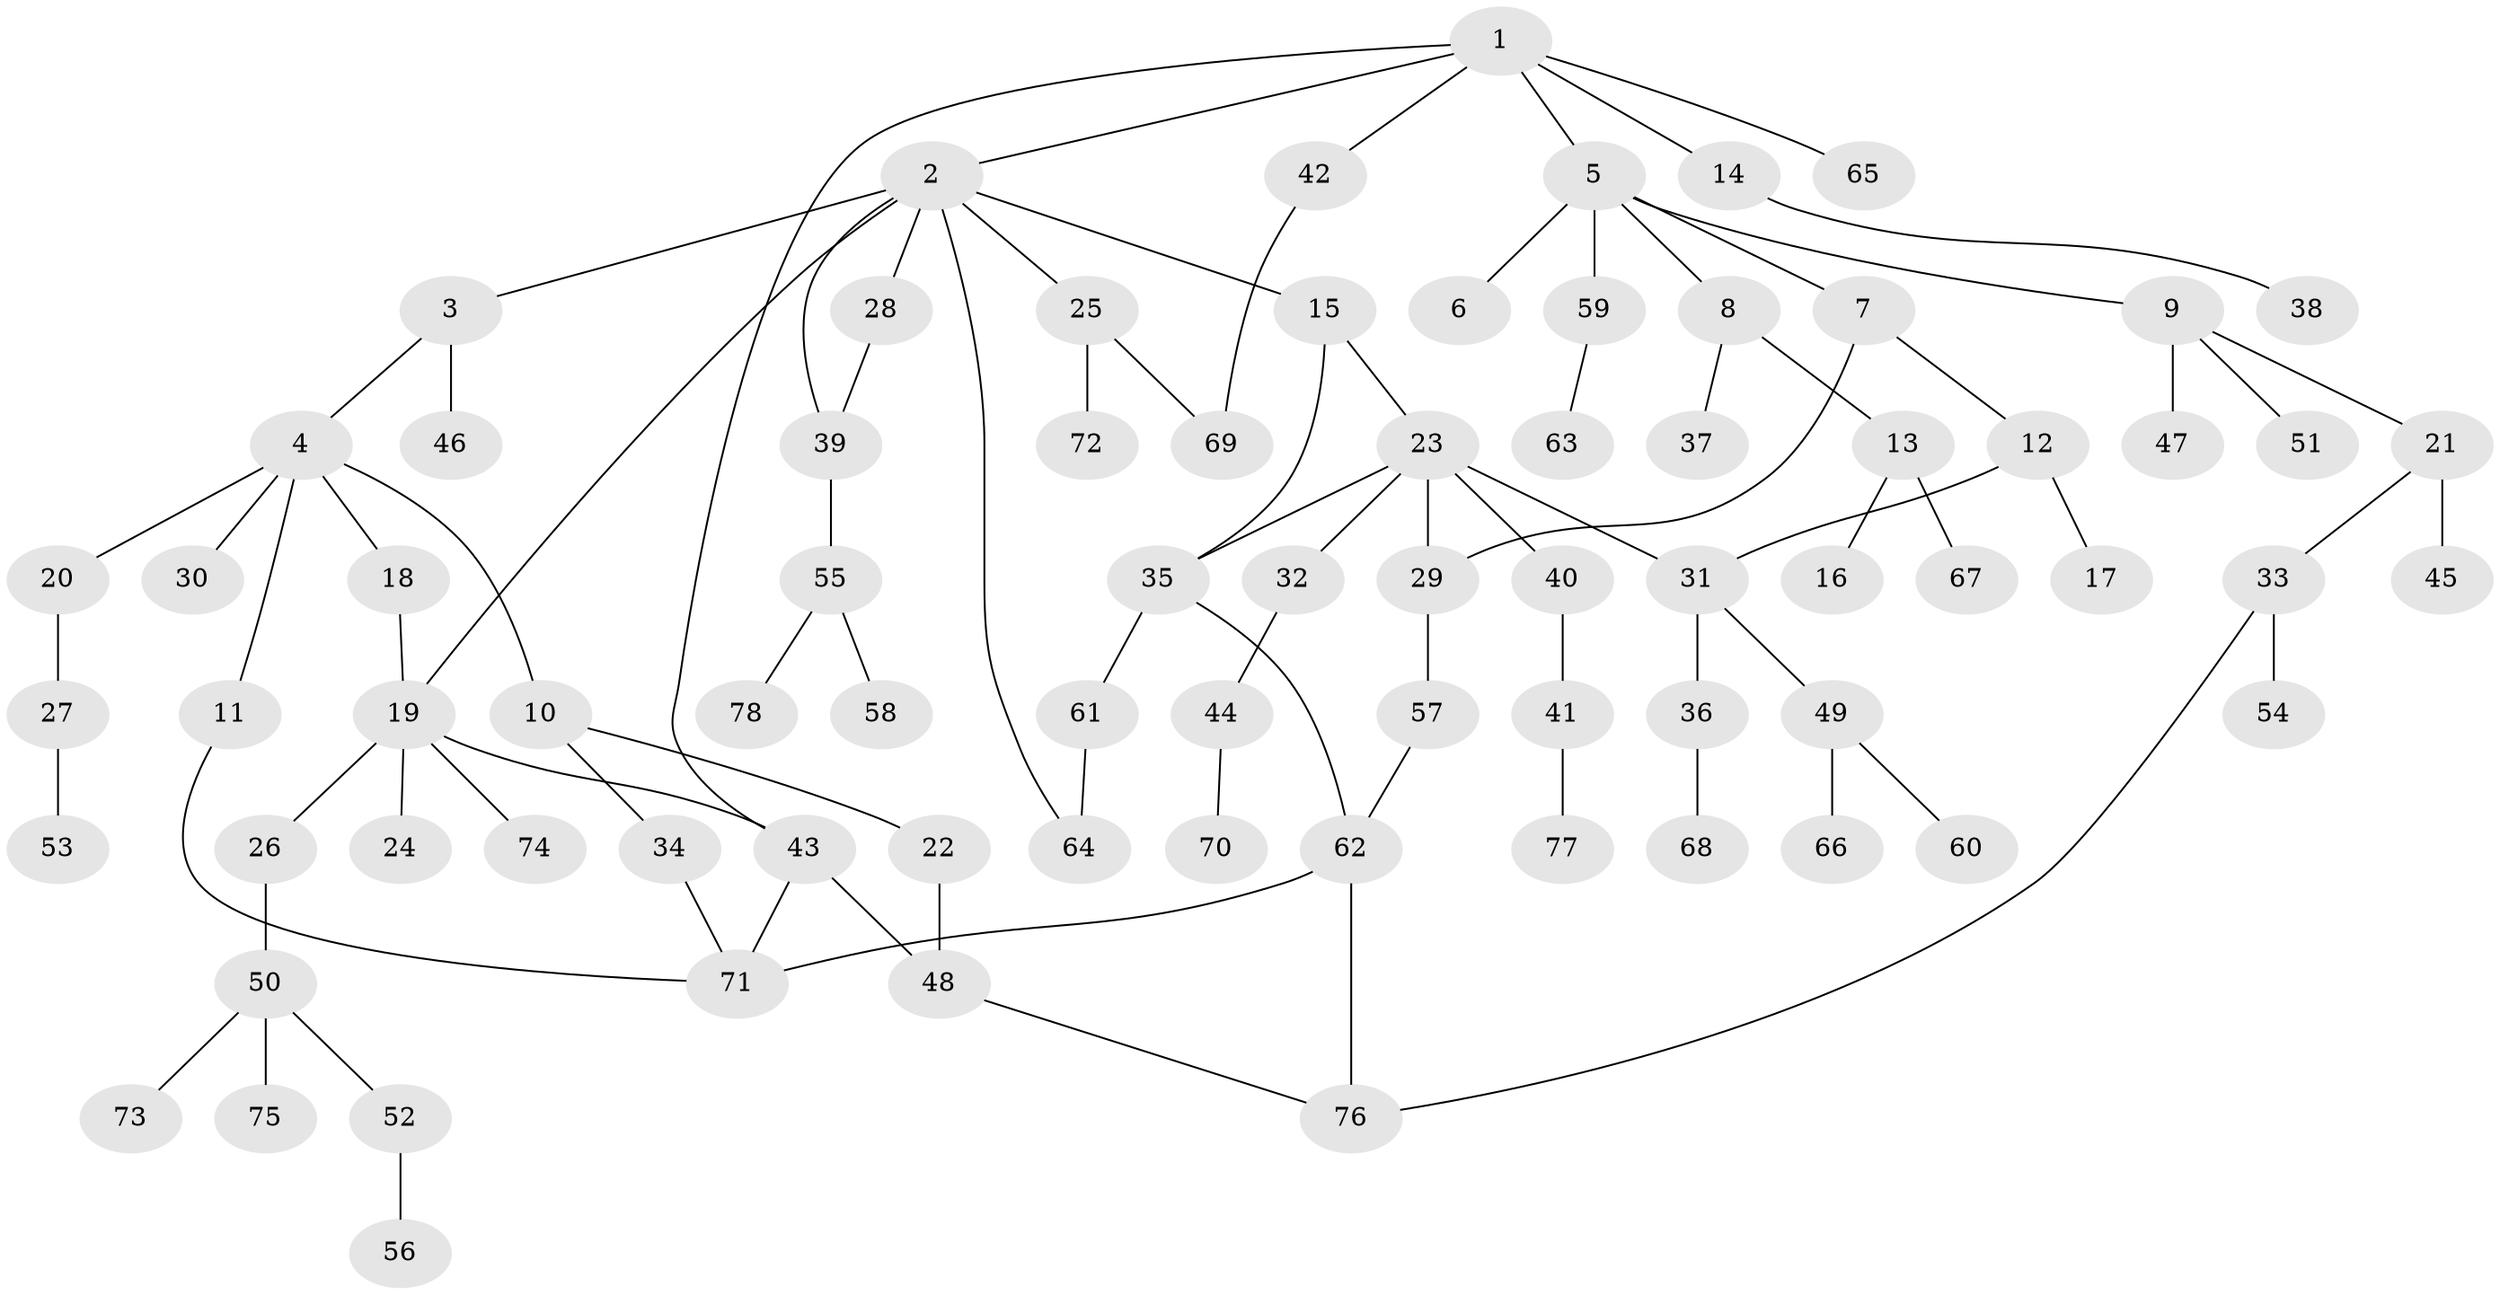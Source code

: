 // Generated by graph-tools (version 1.1) at 2025/01/03/09/25 03:01:11]
// undirected, 78 vertices, 92 edges
graph export_dot {
graph [start="1"]
  node [color=gray90,style=filled];
  1;
  2;
  3;
  4;
  5;
  6;
  7;
  8;
  9;
  10;
  11;
  12;
  13;
  14;
  15;
  16;
  17;
  18;
  19;
  20;
  21;
  22;
  23;
  24;
  25;
  26;
  27;
  28;
  29;
  30;
  31;
  32;
  33;
  34;
  35;
  36;
  37;
  38;
  39;
  40;
  41;
  42;
  43;
  44;
  45;
  46;
  47;
  48;
  49;
  50;
  51;
  52;
  53;
  54;
  55;
  56;
  57;
  58;
  59;
  60;
  61;
  62;
  63;
  64;
  65;
  66;
  67;
  68;
  69;
  70;
  71;
  72;
  73;
  74;
  75;
  76;
  77;
  78;
  1 -- 2;
  1 -- 5;
  1 -- 14;
  1 -- 42;
  1 -- 43;
  1 -- 65;
  2 -- 3;
  2 -- 15;
  2 -- 19;
  2 -- 25;
  2 -- 28;
  2 -- 39;
  2 -- 64;
  3 -- 4;
  3 -- 46;
  4 -- 10;
  4 -- 11;
  4 -- 18;
  4 -- 20;
  4 -- 30;
  5 -- 6;
  5 -- 7;
  5 -- 8;
  5 -- 9;
  5 -- 59;
  7 -- 12;
  7 -- 29;
  8 -- 13;
  8 -- 37;
  9 -- 21;
  9 -- 47;
  9 -- 51;
  10 -- 22;
  10 -- 34;
  11 -- 71;
  12 -- 17;
  12 -- 31;
  13 -- 16;
  13 -- 67;
  14 -- 38;
  15 -- 23;
  15 -- 35;
  18 -- 19;
  19 -- 24;
  19 -- 26;
  19 -- 74;
  19 -- 43;
  20 -- 27;
  21 -- 33;
  21 -- 45;
  22 -- 48;
  23 -- 32;
  23 -- 35;
  23 -- 40;
  23 -- 29;
  23 -- 31;
  25 -- 72;
  25 -- 69;
  26 -- 50;
  27 -- 53;
  28 -- 39;
  29 -- 57;
  31 -- 36;
  31 -- 49;
  32 -- 44;
  33 -- 54;
  33 -- 76;
  34 -- 71;
  35 -- 61;
  35 -- 62;
  36 -- 68;
  39 -- 55;
  40 -- 41;
  41 -- 77;
  42 -- 69;
  43 -- 48;
  43 -- 71;
  44 -- 70;
  48 -- 76;
  49 -- 60;
  49 -- 66;
  50 -- 52;
  50 -- 73;
  50 -- 75;
  52 -- 56;
  55 -- 58;
  55 -- 78;
  57 -- 62;
  59 -- 63;
  61 -- 64;
  62 -- 76;
  62 -- 71;
}
